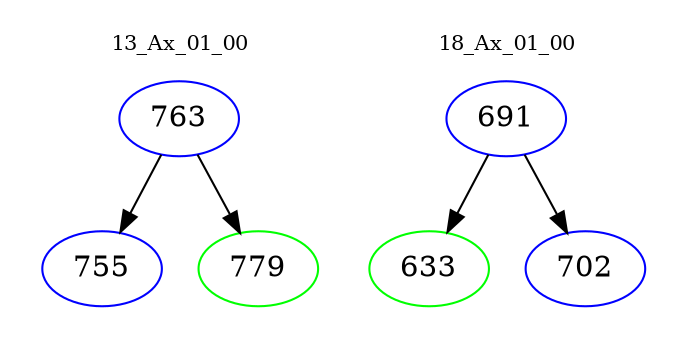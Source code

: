 digraph{
subgraph cluster_0 {
color = white
label = "13_Ax_01_00";
fontsize=10;
T0_763 [label="763", color="blue"]
T0_763 -> T0_755 [color="black"]
T0_755 [label="755", color="blue"]
T0_763 -> T0_779 [color="black"]
T0_779 [label="779", color="green"]
}
subgraph cluster_1 {
color = white
label = "18_Ax_01_00";
fontsize=10;
T1_691 [label="691", color="blue"]
T1_691 -> T1_633 [color="black"]
T1_633 [label="633", color="green"]
T1_691 -> T1_702 [color="black"]
T1_702 [label="702", color="blue"]
}
}

